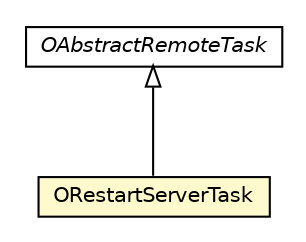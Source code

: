 #!/usr/local/bin/dot
#
# Class diagram 
# Generated by UMLGraph version R5_6-24-gf6e263 (http://www.umlgraph.org/)
#

digraph G {
	edge [fontname="Helvetica",fontsize=10,labelfontname="Helvetica",labelfontsize=10];
	node [fontname="Helvetica",fontsize=10,shape=plaintext];
	nodesep=0.25;
	ranksep=0.5;
	// com.orientechnologies.orient.server.distributed.task.OAbstractRemoteTask
	c5576838 [label=<<table title="com.orientechnologies.orient.server.distributed.task.OAbstractRemoteTask" border="0" cellborder="1" cellspacing="0" cellpadding="2" port="p" href="../../task/OAbstractRemoteTask.html">
		<tr><td><table border="0" cellspacing="0" cellpadding="1">
<tr><td align="center" balign="center"><font face="Helvetica-Oblique"> OAbstractRemoteTask </font></td></tr>
		</table></td></tr>
		</table>>, URL="../../task/OAbstractRemoteTask.html", fontname="Helvetica", fontcolor="black", fontsize=10.0];
	// com.orientechnologies.orient.server.distributed.impl.task.ORestartServerTask
	c5577149 [label=<<table title="com.orientechnologies.orient.server.distributed.impl.task.ORestartServerTask" border="0" cellborder="1" cellspacing="0" cellpadding="2" port="p" bgcolor="lemonChiffon" href="./ORestartServerTask.html">
		<tr><td><table border="0" cellspacing="0" cellpadding="1">
<tr><td align="center" balign="center"> ORestartServerTask </td></tr>
		</table></td></tr>
		</table>>, URL="./ORestartServerTask.html", fontname="Helvetica", fontcolor="black", fontsize=10.0];
	//com.orientechnologies.orient.server.distributed.impl.task.ORestartServerTask extends com.orientechnologies.orient.server.distributed.task.OAbstractRemoteTask
	c5576838:p -> c5577149:p [dir=back,arrowtail=empty];
}

